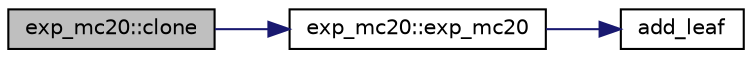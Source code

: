 digraph "exp_mc20::clone"
{
 // INTERACTIVE_SVG=YES
 // LATEX_PDF_SIZE
  edge [fontname="Helvetica",fontsize="10",labelfontname="Helvetica",labelfontsize="10"];
  node [fontname="Helvetica",fontsize="10",shape=record];
  rankdir="LR";
  Node1 [label="exp_mc20::clone",height=0.2,width=0.4,color="black", fillcolor="grey75", style="filled", fontcolor="black",tooltip=" "];
  Node1 -> Node2 [color="midnightblue",fontsize="10",style="solid",fontname="Helvetica"];
  Node2 [label="exp_mc20::exp_mc20",height=0.2,width=0.4,color="black", fillcolor="white", style="filled",URL="$classexp__mc20.html#a0722113132ac84d16140b17c046ff4e7",tooltip=" "];
  Node2 -> Node3 [color="midnightblue",fontsize="10",style="solid",fontname="Helvetica"];
  Node3 [label="add_leaf",height=0.2,width=0.4,color="black", fillcolor="white", style="filled",URL="$_3event-name_4_8cxx.html#a5449d540d047658d711bb2a06d8656c2",tooltip=" "];
}
